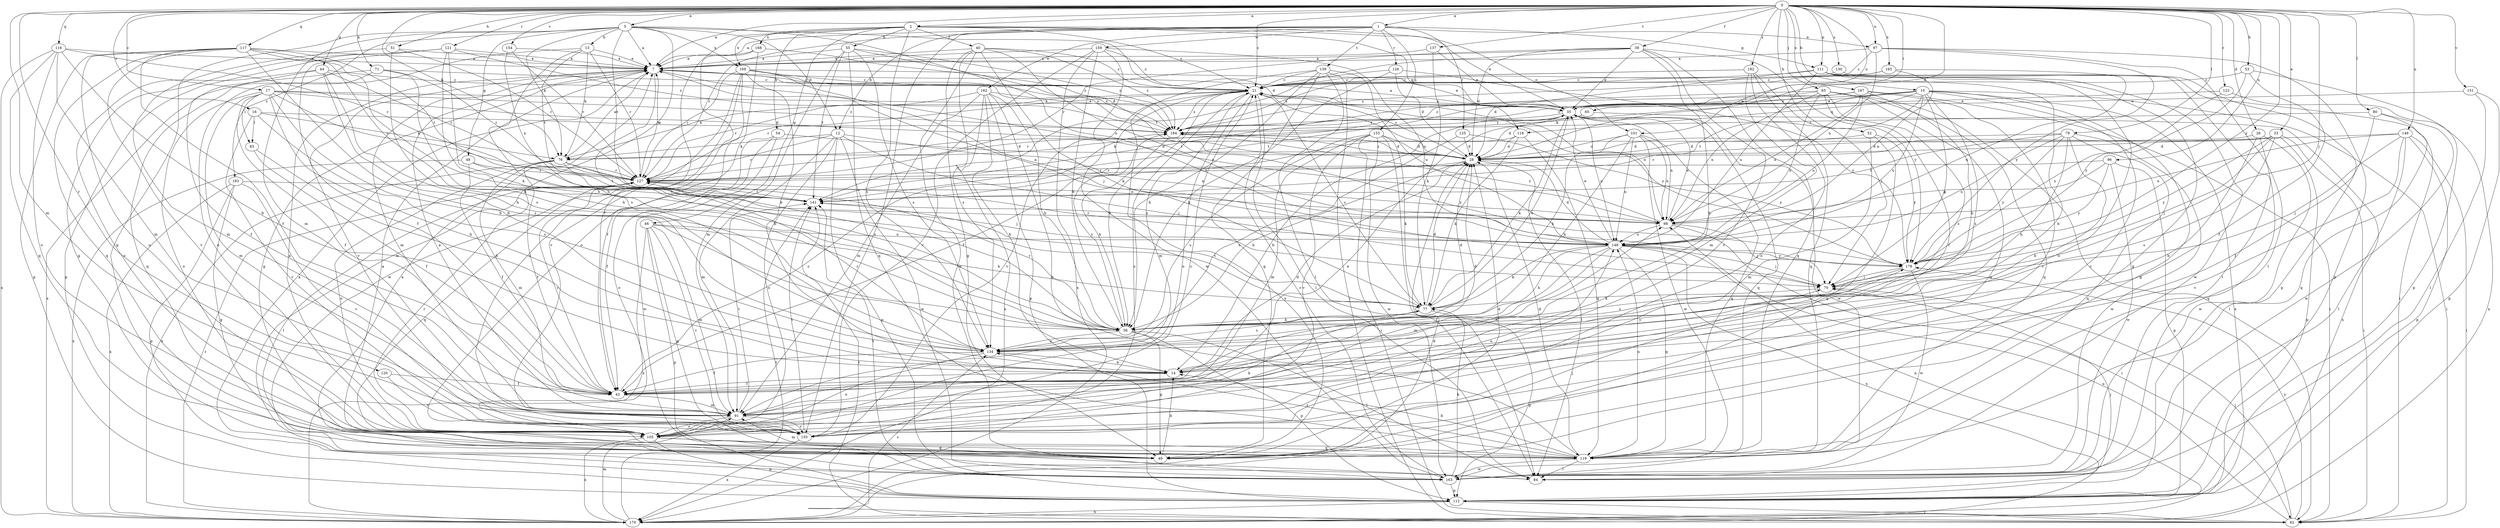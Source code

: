 strict digraph  {
0;
1;
2;
5;
7;
10;
12;
13;
14;
16;
17;
21;
26;
28;
33;
35;
38;
40;
42;
44;
46;
48;
49;
51;
52;
53;
54;
55;
56;
60;
62;
65;
70;
71;
76;
77;
79;
80;
83;
84;
91;
96;
97;
98;
101;
105;
111;
112;
116;
117;
118;
119;
120;
121;
122;
125;
126;
127;
130;
133;
134;
137;
139;
141;
146;
148;
151;
154;
155;
159;
162;
163;
165;
167;
168;
169;
170;
178;
182;
183;
184;
0 -> 1  [label=a];
0 -> 2  [label=a];
0 -> 5  [label=a];
0 -> 7  [label=a];
0 -> 10  [label=b];
0 -> 16  [label=c];
0 -> 17  [label=c];
0 -> 21  [label=c];
0 -> 26  [label=d];
0 -> 28  [label=d];
0 -> 33  [label=e];
0 -> 38  [label=f];
0 -> 44  [label=g];
0 -> 51  [label=h];
0 -> 52  [label=h];
0 -> 53  [label=h];
0 -> 60  [label=i];
0 -> 65  [label=j];
0 -> 70  [label=j];
0 -> 71  [label=k];
0 -> 76  [label=k];
0 -> 79  [label=l];
0 -> 80  [label=l];
0 -> 91  [label=m];
0 -> 96  [label=n];
0 -> 97  [label=n];
0 -> 101  [label=o];
0 -> 111  [label=p];
0 -> 116  [label=q];
0 -> 117  [label=q];
0 -> 120  [label=r];
0 -> 121  [label=r];
0 -> 122  [label=r];
0 -> 130  [label=s];
0 -> 137  [label=t];
0 -> 146  [label=u];
0 -> 151  [label=v];
0 -> 154  [label=v];
0 -> 165  [label=x];
0 -> 167  [label=x];
0 -> 178  [label=y];
0 -> 182  [label=z];
1 -> 7  [label=a];
1 -> 12  [label=b];
1 -> 97  [label=n];
1 -> 111  [label=p];
1 -> 125  [label=r];
1 -> 126  [label=r];
1 -> 127  [label=r];
1 -> 133  [label=s];
1 -> 139  [label=t];
1 -> 155  [label=v];
1 -> 159  [label=w];
1 -> 162  [label=w];
2 -> 21  [label=c];
2 -> 35  [label=e];
2 -> 40  [label=f];
2 -> 42  [label=f];
2 -> 46  [label=g];
2 -> 54  [label=h];
2 -> 55  [label=h];
2 -> 101  [label=o];
2 -> 118  [label=q];
2 -> 134  [label=s];
2 -> 168  [label=x];
2 -> 169  [label=x];
5 -> 7  [label=a];
5 -> 12  [label=b];
5 -> 13  [label=b];
5 -> 28  [label=d];
5 -> 48  [label=g];
5 -> 49  [label=g];
5 -> 76  [label=k];
5 -> 91  [label=m];
5 -> 141  [label=t];
5 -> 148  [label=u];
5 -> 163  [label=w];
5 -> 169  [label=x];
5 -> 183  [label=z];
7 -> 21  [label=c];
7 -> 49  [label=g];
7 -> 56  [label=h];
7 -> 91  [label=m];
7 -> 98  [label=n];
7 -> 155  [label=v];
7 -> 184  [label=z];
10 -> 35  [label=e];
10 -> 49  [label=g];
10 -> 62  [label=i];
10 -> 70  [label=j];
10 -> 76  [label=k];
10 -> 118  [label=q];
10 -> 134  [label=s];
10 -> 141  [label=t];
10 -> 148  [label=u];
10 -> 155  [label=v];
10 -> 170  [label=x];
10 -> 184  [label=z];
12 -> 70  [label=j];
12 -> 76  [label=k];
12 -> 91  [label=m];
12 -> 98  [label=n];
12 -> 105  [label=o];
12 -> 112  [label=p];
12 -> 127  [label=r];
12 -> 163  [label=w];
13 -> 7  [label=a];
13 -> 56  [label=h];
13 -> 76  [label=k];
13 -> 105  [label=o];
13 -> 127  [label=r];
13 -> 141  [label=t];
14 -> 28  [label=d];
14 -> 42  [label=f];
14 -> 178  [label=y];
16 -> 76  [label=k];
16 -> 83  [label=l];
16 -> 134  [label=s];
16 -> 155  [label=v];
16 -> 184  [label=z];
17 -> 14  [label=b];
17 -> 28  [label=d];
17 -> 35  [label=e];
17 -> 42  [label=f];
17 -> 56  [label=h];
17 -> 83  [label=l];
17 -> 91  [label=m];
17 -> 105  [label=o];
17 -> 127  [label=r];
17 -> 184  [label=z];
21 -> 35  [label=e];
21 -> 42  [label=f];
21 -> 56  [label=h];
21 -> 76  [label=k];
21 -> 84  [label=l];
21 -> 91  [label=m];
21 -> 98  [label=n];
21 -> 105  [label=o];
21 -> 127  [label=r];
21 -> 155  [label=v];
21 -> 178  [label=y];
21 -> 184  [label=z];
26 -> 14  [label=b];
26 -> 76  [label=k];
26 -> 119  [label=q];
26 -> 163  [label=w];
28 -> 21  [label=c];
28 -> 56  [label=h];
28 -> 84  [label=l];
28 -> 127  [label=r];
28 -> 184  [label=z];
33 -> 28  [label=d];
33 -> 62  [label=i];
33 -> 70  [label=j];
33 -> 112  [label=p];
33 -> 127  [label=r];
33 -> 134  [label=s];
33 -> 178  [label=y];
35 -> 7  [label=a];
35 -> 14  [label=b];
35 -> 77  [label=k];
35 -> 98  [label=n];
35 -> 119  [label=q];
35 -> 127  [label=r];
35 -> 148  [label=u];
35 -> 163  [label=w];
35 -> 184  [label=z];
38 -> 7  [label=a];
38 -> 14  [label=b];
38 -> 28  [label=d];
38 -> 35  [label=e];
38 -> 119  [label=q];
38 -> 127  [label=r];
38 -> 141  [label=t];
38 -> 155  [label=v];
38 -> 178  [label=y];
40 -> 7  [label=a];
40 -> 21  [label=c];
40 -> 49  [label=g];
40 -> 77  [label=k];
40 -> 134  [label=s];
40 -> 163  [label=w];
40 -> 178  [label=y];
40 -> 184  [label=z];
42 -> 28  [label=d];
42 -> 91  [label=m];
42 -> 127  [label=r];
42 -> 184  [label=z];
44 -> 21  [label=c];
44 -> 42  [label=f];
44 -> 56  [label=h];
44 -> 105  [label=o];
44 -> 127  [label=r];
44 -> 134  [label=s];
46 -> 49  [label=g];
46 -> 77  [label=k];
46 -> 91  [label=m];
46 -> 112  [label=p];
46 -> 148  [label=u];
46 -> 155  [label=v];
46 -> 170  [label=x];
48 -> 42  [label=f];
48 -> 70  [label=j];
48 -> 127  [label=r];
48 -> 170  [label=x];
49 -> 7  [label=a];
49 -> 14  [label=b];
49 -> 28  [label=d];
49 -> 70  [label=j];
51 -> 7  [label=a];
51 -> 91  [label=m];
51 -> 127  [label=r];
51 -> 134  [label=s];
52 -> 28  [label=d];
52 -> 49  [label=g];
52 -> 91  [label=m];
52 -> 178  [label=y];
53 -> 21  [label=c];
53 -> 42  [label=f];
53 -> 112  [label=p];
53 -> 178  [label=y];
54 -> 28  [label=d];
54 -> 42  [label=f];
54 -> 105  [label=o];
54 -> 163  [label=w];
55 -> 7  [label=a];
55 -> 28  [label=d];
55 -> 91  [label=m];
55 -> 119  [label=q];
55 -> 134  [label=s];
55 -> 141  [label=t];
55 -> 184  [label=z];
56 -> 28  [label=d];
56 -> 49  [label=g];
56 -> 84  [label=l];
56 -> 112  [label=p];
56 -> 127  [label=r];
56 -> 134  [label=s];
56 -> 184  [label=z];
60 -> 28  [label=d];
60 -> 170  [label=x];
60 -> 184  [label=z];
62 -> 70  [label=j];
62 -> 134  [label=s];
62 -> 141  [label=t];
62 -> 148  [label=u];
62 -> 178  [label=y];
65 -> 35  [label=e];
65 -> 42  [label=f];
65 -> 49  [label=g];
65 -> 62  [label=i];
65 -> 98  [label=n];
65 -> 119  [label=q];
65 -> 134  [label=s];
65 -> 141  [label=t];
65 -> 148  [label=u];
70 -> 77  [label=k];
71 -> 21  [label=c];
71 -> 56  [label=h];
71 -> 119  [label=q];
71 -> 127  [label=r];
71 -> 170  [label=x];
76 -> 7  [label=a];
76 -> 42  [label=f];
76 -> 91  [label=m];
76 -> 98  [label=n];
76 -> 105  [label=o];
76 -> 127  [label=r];
76 -> 141  [label=t];
76 -> 170  [label=x];
77 -> 21  [label=c];
77 -> 28  [label=d];
77 -> 35  [label=e];
77 -> 56  [label=h];
77 -> 112  [label=p];
77 -> 134  [label=s];
77 -> 141  [label=t];
79 -> 14  [label=b];
79 -> 28  [label=d];
79 -> 56  [label=h];
79 -> 119  [label=q];
79 -> 141  [label=t];
79 -> 148  [label=u];
79 -> 163  [label=w];
79 -> 178  [label=y];
80 -> 42  [label=f];
80 -> 119  [label=q];
80 -> 163  [label=w];
80 -> 184  [label=z];
83 -> 14  [label=b];
83 -> 42  [label=f];
84 -> 7  [label=a];
91 -> 7  [label=a];
91 -> 35  [label=e];
91 -> 98  [label=n];
91 -> 105  [label=o];
91 -> 141  [label=t];
91 -> 155  [label=v];
96 -> 98  [label=n];
96 -> 112  [label=p];
96 -> 127  [label=r];
96 -> 163  [label=w];
96 -> 178  [label=y];
97 -> 7  [label=a];
97 -> 21  [label=c];
97 -> 84  [label=l];
97 -> 98  [label=n];
97 -> 112  [label=p];
97 -> 178  [label=y];
98 -> 35  [label=e];
98 -> 62  [label=i];
98 -> 70  [label=j];
98 -> 148  [label=u];
98 -> 184  [label=z];
101 -> 28  [label=d];
101 -> 56  [label=h];
101 -> 77  [label=k];
101 -> 98  [label=n];
101 -> 119  [label=q];
101 -> 148  [label=u];
101 -> 163  [label=w];
105 -> 7  [label=a];
105 -> 21  [label=c];
105 -> 49  [label=g];
105 -> 77  [label=k];
105 -> 112  [label=p];
105 -> 119  [label=q];
105 -> 127  [label=r];
105 -> 148  [label=u];
105 -> 170  [label=x];
111 -> 14  [label=b];
111 -> 21  [label=c];
111 -> 28  [label=d];
111 -> 49  [label=g];
111 -> 62  [label=i];
111 -> 84  [label=l];
111 -> 105  [label=o];
111 -> 148  [label=u];
111 -> 163  [label=w];
112 -> 62  [label=i];
112 -> 70  [label=j];
112 -> 170  [label=x];
116 -> 7  [label=a];
116 -> 14  [label=b];
116 -> 91  [label=m];
116 -> 105  [label=o];
116 -> 119  [label=q];
116 -> 127  [label=r];
116 -> 170  [label=x];
117 -> 7  [label=a];
117 -> 14  [label=b];
117 -> 42  [label=f];
117 -> 56  [label=h];
117 -> 77  [label=k];
117 -> 105  [label=o];
117 -> 112  [label=p];
117 -> 119  [label=q];
117 -> 141  [label=t];
117 -> 155  [label=v];
118 -> 28  [label=d];
118 -> 77  [label=k];
118 -> 119  [label=q];
118 -> 141  [label=t];
119 -> 14  [label=b];
119 -> 28  [label=d];
119 -> 84  [label=l];
119 -> 91  [label=m];
119 -> 134  [label=s];
119 -> 148  [label=u];
119 -> 163  [label=w];
120 -> 42  [label=f];
120 -> 155  [label=v];
121 -> 7  [label=a];
121 -> 42  [label=f];
121 -> 49  [label=g];
121 -> 56  [label=h];
121 -> 112  [label=p];
121 -> 134  [label=s];
121 -> 184  [label=z];
122 -> 35  [label=e];
122 -> 170  [label=x];
122 -> 178  [label=y];
125 -> 28  [label=d];
125 -> 134  [label=s];
125 -> 178  [label=y];
126 -> 21  [label=c];
126 -> 28  [label=d];
126 -> 56  [label=h];
126 -> 178  [label=y];
127 -> 7  [label=a];
127 -> 84  [label=l];
127 -> 119  [label=q];
127 -> 141  [label=t];
130 -> 21  [label=c];
130 -> 112  [label=p];
133 -> 28  [label=d];
133 -> 62  [label=i];
133 -> 77  [label=k];
133 -> 84  [label=l];
133 -> 91  [label=m];
133 -> 134  [label=s];
133 -> 155  [label=v];
133 -> 163  [label=w];
134 -> 14  [label=b];
134 -> 42  [label=f];
134 -> 105  [label=o];
134 -> 127  [label=r];
137 -> 7  [label=a];
137 -> 35  [label=e];
137 -> 77  [label=k];
139 -> 21  [label=c];
139 -> 49  [label=g];
139 -> 56  [label=h];
139 -> 62  [label=i];
139 -> 84  [label=l];
139 -> 148  [label=u];
139 -> 170  [label=x];
141 -> 98  [label=n];
146 -> 28  [label=d];
146 -> 62  [label=i];
146 -> 70  [label=j];
146 -> 84  [label=l];
146 -> 98  [label=n];
146 -> 112  [label=p];
146 -> 155  [label=v];
148 -> 7  [label=a];
148 -> 28  [label=d];
148 -> 35  [label=e];
148 -> 42  [label=f];
148 -> 56  [label=h];
148 -> 70  [label=j];
148 -> 77  [label=k];
148 -> 91  [label=m];
148 -> 119  [label=q];
148 -> 127  [label=r];
148 -> 170  [label=x];
148 -> 178  [label=y];
151 -> 35  [label=e];
151 -> 84  [label=l];
151 -> 112  [label=p];
154 -> 7  [label=a];
154 -> 98  [label=n];
154 -> 127  [label=r];
155 -> 21  [label=c];
155 -> 141  [label=t];
155 -> 170  [label=x];
159 -> 7  [label=a];
159 -> 21  [label=c];
159 -> 56  [label=h];
159 -> 148  [label=u];
159 -> 155  [label=v];
159 -> 163  [label=w];
159 -> 170  [label=x];
162 -> 14  [label=b];
162 -> 35  [label=e];
162 -> 56  [label=h];
162 -> 91  [label=m];
162 -> 112  [label=p];
162 -> 119  [label=q];
162 -> 127  [label=r];
162 -> 170  [label=x];
163 -> 7  [label=a];
163 -> 21  [label=c];
163 -> 77  [label=k];
163 -> 112  [label=p];
163 -> 141  [label=t];
165 -> 21  [label=c];
165 -> 98  [label=n];
165 -> 148  [label=u];
165 -> 184  [label=z];
167 -> 35  [label=e];
167 -> 56  [label=h];
167 -> 62  [label=i];
167 -> 98  [label=n];
167 -> 141  [label=t];
167 -> 148  [label=u];
167 -> 155  [label=v];
167 -> 184  [label=z];
168 -> 7  [label=a];
168 -> 105  [label=o];
168 -> 155  [label=v];
168 -> 184  [label=z];
169 -> 14  [label=b];
169 -> 21  [label=c];
169 -> 35  [label=e];
169 -> 42  [label=f];
169 -> 70  [label=j];
169 -> 127  [label=r];
169 -> 155  [label=v];
169 -> 163  [label=w];
169 -> 184  [label=z];
170 -> 28  [label=d];
170 -> 91  [label=m];
170 -> 98  [label=n];
170 -> 127  [label=r];
170 -> 141  [label=t];
178 -> 70  [label=j];
178 -> 134  [label=s];
178 -> 163  [label=w];
182 -> 21  [label=c];
182 -> 70  [label=j];
182 -> 91  [label=m];
182 -> 105  [label=o];
182 -> 119  [label=q];
182 -> 184  [label=z];
183 -> 49  [label=g];
183 -> 112  [label=p];
183 -> 141  [label=t];
183 -> 155  [label=v];
183 -> 170  [label=x];
184 -> 28  [label=d];
184 -> 56  [label=h];
184 -> 178  [label=y];
}
